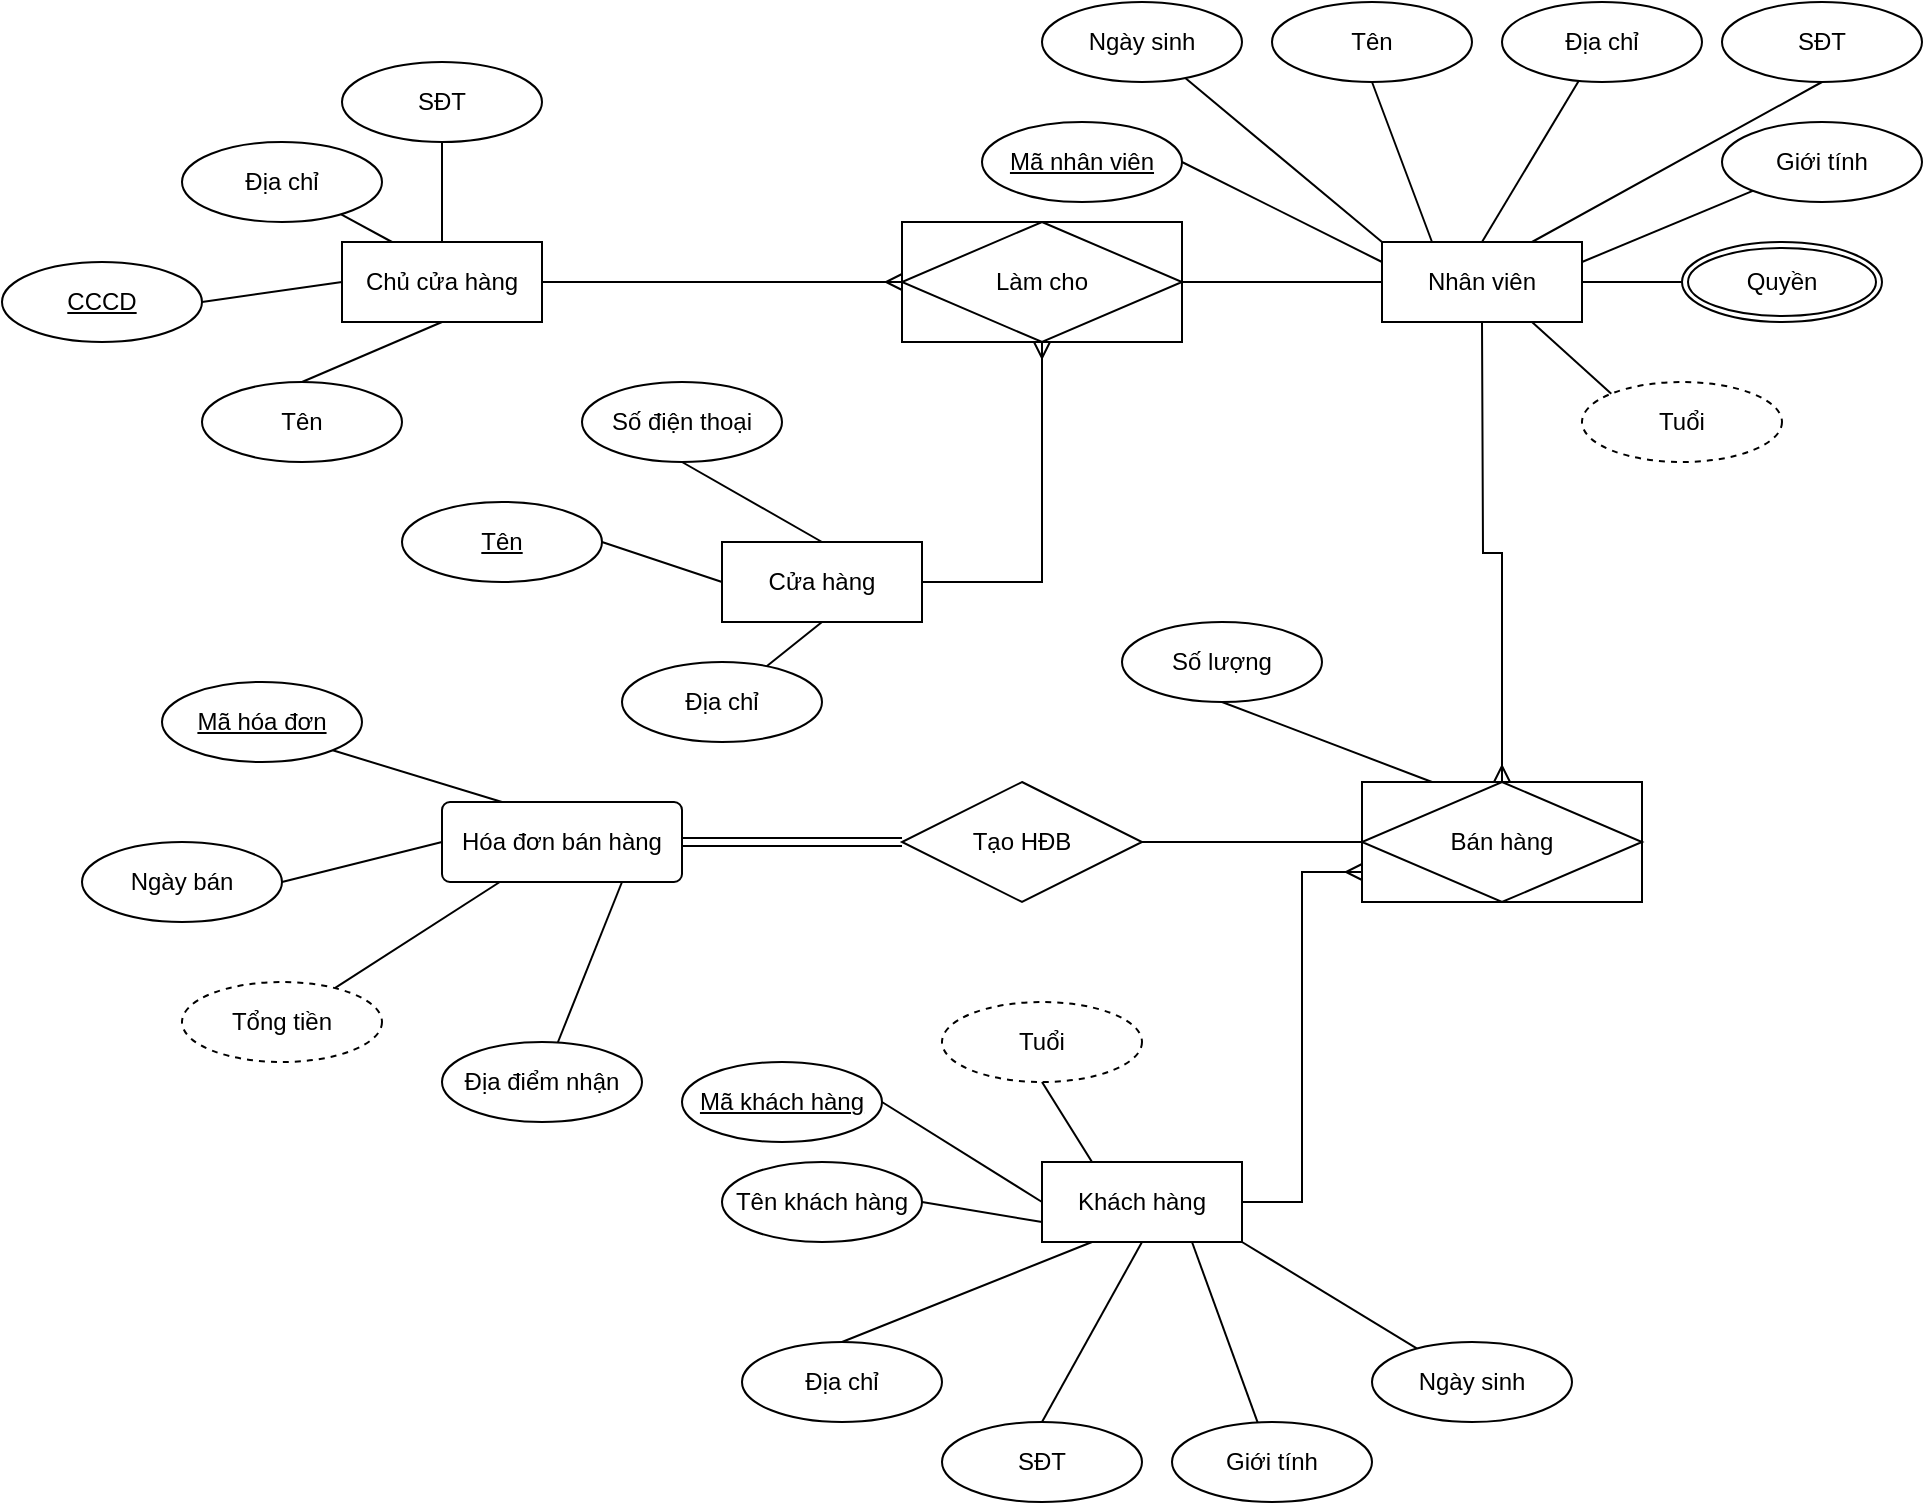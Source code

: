 <mxfile version="20.5.3" type="github">
  <diagram id="R2lEEEUBdFMjLlhIrx00" name="Page-1">
    <mxGraphModel dx="1632" dy="1568" grid="1" gridSize="10" guides="1" tooltips="1" connect="1" arrows="1" fold="1" page="1" pageScale="1" pageWidth="850" pageHeight="1100" math="0" shadow="0" extFonts="Permanent Marker^https://fonts.googleapis.com/css?family=Permanent+Marker">
      <root>
        <mxCell id="0" />
        <mxCell id="1" parent="0" />
        <mxCell id="MtX7xaCDXaW55iBjpOm6-78" value="Hóa đơn bán hàng" style="rounded=1;arcSize=10;whiteSpace=wrap;html=1;align=center;shadow=0;" parent="1" vertex="1">
          <mxGeometry x="10" y="360" width="120" height="40" as="geometry" />
        </mxCell>
        <mxCell id="MtX7xaCDXaW55iBjpOm6-1" value="Bán hàng" style="shape=associativeEntity;whiteSpace=wrap;html=1;align=center;" parent="1" vertex="1">
          <mxGeometry x="470" y="350" width="140" height="60" as="geometry" />
        </mxCell>
        <mxCell id="MtX7xaCDXaW55iBjpOm6-67" value="Tạo HĐB" style="shape=rhombus;perimeter=rhombusPerimeter;whiteSpace=wrap;html=1;align=center;" parent="1" vertex="1">
          <mxGeometry x="240" y="350" width="120" height="60" as="geometry" />
        </mxCell>
        <mxCell id="MtX7xaCDXaW55iBjpOm6-68" value="" style="shape=link;html=1;rounded=0;exitX=0;exitY=0.5;exitDx=0;exitDy=0;entryX=1;entryY=0.5;entryDx=0;entryDy=0;" parent="1" source="MtX7xaCDXaW55iBjpOm6-67" edge="1" target="MtX7xaCDXaW55iBjpOm6-78">
          <mxGeometry relative="1" as="geometry">
            <mxPoint x="250" y="180" as="sourcePoint" />
            <mxPoint x="150" y="250" as="targetPoint" />
          </mxGeometry>
        </mxCell>
        <mxCell id="MtX7xaCDXaW55iBjpOm6-70" value="" style="endArrow=none;html=1;rounded=0;exitX=1;exitY=0.5;exitDx=0;exitDy=0;entryX=0;entryY=0.5;entryDx=0;entryDy=0;" parent="1" source="MtX7xaCDXaW55iBjpOm6-67" target="MtX7xaCDXaW55iBjpOm6-1" edge="1">
          <mxGeometry width="50" height="50" relative="1" as="geometry">
            <mxPoint x="400" y="270" as="sourcePoint" />
            <mxPoint x="450" y="220" as="targetPoint" />
          </mxGeometry>
        </mxCell>
        <mxCell id="MtX7xaCDXaW55iBjpOm6-81" value="" style="endArrow=none;html=1;rounded=0;exitX=0.75;exitY=1;exitDx=0;exitDy=0;" parent="1" source="MtX7xaCDXaW55iBjpOm6-78" target="MtX7xaCDXaW55iBjpOm6-82" edge="1">
          <mxGeometry relative="1" as="geometry">
            <mxPoint x="280" y="280" as="sourcePoint" />
            <mxPoint x="440" y="280" as="targetPoint" />
          </mxGeometry>
        </mxCell>
        <mxCell id="MtX7xaCDXaW55iBjpOm6-82" value="Địa điểm nhận" style="ellipse;whiteSpace=wrap;html=1;align=center;shadow=0;" parent="1" vertex="1">
          <mxGeometry x="10" y="480" width="100" height="40" as="geometry" />
        </mxCell>
        <mxCell id="MtX7xaCDXaW55iBjpOm6-83" value="" style="endArrow=none;html=1;rounded=0;" parent="1" source="MtX7xaCDXaW55iBjpOm6-78" target="MtX7xaCDXaW55iBjpOm6-84" edge="1">
          <mxGeometry relative="1" as="geometry">
            <mxPoint x="-100" y="320" as="sourcePoint" />
            <mxPoint x="60" y="320" as="targetPoint" />
          </mxGeometry>
        </mxCell>
        <mxCell id="MtX7xaCDXaW55iBjpOm6-84" value="Tổng tiền" style="ellipse;whiteSpace=wrap;html=1;align=center;dashed=1;shadow=0;" parent="1" vertex="1">
          <mxGeometry x="-120" y="450" width="100" height="40" as="geometry" />
        </mxCell>
        <mxCell id="MtX7xaCDXaW55iBjpOm6-87" value="Ngày bán" style="ellipse;whiteSpace=wrap;html=1;align=center;shadow=0;" parent="1" vertex="1">
          <mxGeometry x="-170" y="380" width="100" height="40" as="geometry" />
        </mxCell>
        <mxCell id="MtX7xaCDXaW55iBjpOm6-88" value="" style="endArrow=none;html=1;rounded=0;exitX=1;exitY=0.5;exitDx=0;exitDy=0;entryX=0;entryY=0.5;entryDx=0;entryDy=0;" parent="1" source="MtX7xaCDXaW55iBjpOm6-87" target="MtX7xaCDXaW55iBjpOm6-78" edge="1">
          <mxGeometry relative="1" as="geometry">
            <mxPoint x="-130" y="240" as="sourcePoint" />
            <mxPoint x="30" y="240" as="targetPoint" />
          </mxGeometry>
        </mxCell>
        <mxCell id="MtX7xaCDXaW55iBjpOm6-89" value="Mã hóa đơn" style="ellipse;whiteSpace=wrap;html=1;align=center;fontStyle=4;shadow=0;" parent="1" vertex="1">
          <mxGeometry x="-130" y="300" width="100" height="40" as="geometry" />
        </mxCell>
        <mxCell id="MtX7xaCDXaW55iBjpOm6-90" value="" style="endArrow=none;html=1;rounded=0;entryX=0.25;entryY=0;entryDx=0;entryDy=0;exitX=1;exitY=1;exitDx=0;exitDy=0;" parent="1" source="MtX7xaCDXaW55iBjpOm6-89" target="MtX7xaCDXaW55iBjpOm6-78" edge="1">
          <mxGeometry relative="1" as="geometry">
            <mxPoint x="-50" y="199.5" as="sourcePoint" />
            <mxPoint x="110" y="199.5" as="targetPoint" />
          </mxGeometry>
        </mxCell>
        <mxCell id="MtX7xaCDXaW55iBjpOm6-94" value="" style="edgeStyle=entityRelationEdgeStyle;fontSize=12;html=1;endArrow=ERmany;rounded=0;strokeColor=default;entryX=0;entryY=0.75;entryDx=0;entryDy=0;exitX=1;exitY=0.5;exitDx=0;exitDy=0;" parent="1" source="MtX7xaCDXaW55iBjpOm6-95" target="MtX7xaCDXaW55iBjpOm6-1" edge="1">
          <mxGeometry width="100" height="100" relative="1" as="geometry">
            <mxPoint x="420" y="490" as="sourcePoint" />
            <mxPoint x="500" y="370" as="targetPoint" />
          </mxGeometry>
        </mxCell>
        <mxCell id="MtX7xaCDXaW55iBjpOm6-95" value="Khách hàng" style="whiteSpace=wrap;html=1;align=center;shadow=0;" parent="1" vertex="1">
          <mxGeometry x="310" y="540" width="100" height="40" as="geometry" />
        </mxCell>
        <mxCell id="MtX7xaCDXaW55iBjpOm6-96" value="" style="endArrow=none;html=1;rounded=0;strokeColor=default;entryX=0.25;entryY=0;entryDx=0;entryDy=0;exitX=0.5;exitY=1;exitDx=0;exitDy=0;" parent="1" source="MtX7xaCDXaW55iBjpOm6-97" target="MtX7xaCDXaW55iBjpOm6-1" edge="1">
          <mxGeometry relative="1" as="geometry">
            <mxPoint x="400" y="170" as="sourcePoint" />
            <mxPoint x="480" y="140" as="targetPoint" />
          </mxGeometry>
        </mxCell>
        <mxCell id="MtX7xaCDXaW55iBjpOm6-97" value="Số lượng" style="ellipse;whiteSpace=wrap;html=1;align=center;shadow=0;" parent="1" vertex="1">
          <mxGeometry x="350" y="270" width="100" height="40" as="geometry" />
        </mxCell>
        <mxCell id="MtX7xaCDXaW55iBjpOm6-98" value="Tuổi" style="ellipse;whiteSpace=wrap;html=1;align=center;dashed=1;shadow=0;" parent="1" vertex="1">
          <mxGeometry x="260" y="460" width="100" height="40" as="geometry" />
        </mxCell>
        <mxCell id="MtX7xaCDXaW55iBjpOm6-99" value="" style="endArrow=none;html=1;rounded=0;strokeColor=default;exitX=0.5;exitY=1;exitDx=0;exitDy=0;entryX=0.25;entryY=0;entryDx=0;entryDy=0;" parent="1" source="MtX7xaCDXaW55iBjpOm6-98" target="MtX7xaCDXaW55iBjpOm6-95" edge="1">
          <mxGeometry relative="1" as="geometry">
            <mxPoint x="120" y="550" as="sourcePoint" />
            <mxPoint x="280" y="550" as="targetPoint" />
          </mxGeometry>
        </mxCell>
        <mxCell id="MtX7xaCDXaW55iBjpOm6-100" value="Mã khách hàng" style="ellipse;whiteSpace=wrap;html=1;align=center;fontStyle=4;shadow=0;" parent="1" vertex="1">
          <mxGeometry x="130" y="490" width="100" height="40" as="geometry" />
        </mxCell>
        <mxCell id="MtX7xaCDXaW55iBjpOm6-101" value="" style="endArrow=none;html=1;rounded=0;strokeColor=default;exitX=1;exitY=0.5;exitDx=0;exitDy=0;entryX=0;entryY=0.5;entryDx=0;entryDy=0;" parent="1" source="MtX7xaCDXaW55iBjpOm6-100" target="MtX7xaCDXaW55iBjpOm6-95" edge="1">
          <mxGeometry relative="1" as="geometry">
            <mxPoint x="210" y="560" as="sourcePoint" />
            <mxPoint x="310" y="490" as="targetPoint" />
          </mxGeometry>
        </mxCell>
        <mxCell id="MtX7xaCDXaW55iBjpOm6-103" value="Tên khách hàng" style="ellipse;whiteSpace=wrap;html=1;align=center;shadow=0;" parent="1" vertex="1">
          <mxGeometry x="150" y="540" width="100" height="40" as="geometry" />
        </mxCell>
        <mxCell id="MtX7xaCDXaW55iBjpOm6-104" value="" style="endArrow=none;html=1;rounded=0;strokeColor=default;exitX=1;exitY=0.5;exitDx=0;exitDy=0;entryX=0;entryY=0.75;entryDx=0;entryDy=0;" parent="1" source="MtX7xaCDXaW55iBjpOm6-103" target="MtX7xaCDXaW55iBjpOm6-95" edge="1">
          <mxGeometry relative="1" as="geometry">
            <mxPoint x="260" y="529.38" as="sourcePoint" />
            <mxPoint x="410" y="529" as="targetPoint" />
          </mxGeometry>
        </mxCell>
        <mxCell id="MtX7xaCDXaW55iBjpOm6-105" value="Địa chỉ" style="ellipse;whiteSpace=wrap;html=1;align=center;shadow=0;" parent="1" vertex="1">
          <mxGeometry x="160" y="630" width="100" height="40" as="geometry" />
        </mxCell>
        <mxCell id="MtX7xaCDXaW55iBjpOm6-106" value="" style="endArrow=none;html=1;rounded=0;strokeColor=default;exitX=0.5;exitY=0;exitDx=0;exitDy=0;entryX=0.25;entryY=1;entryDx=0;entryDy=0;" parent="1" source="MtX7xaCDXaW55iBjpOm6-105" target="MtX7xaCDXaW55iBjpOm6-95" edge="1">
          <mxGeometry relative="1" as="geometry">
            <mxPoint x="20" y="390" as="sourcePoint" />
            <mxPoint x="180" y="390" as="targetPoint" />
          </mxGeometry>
        </mxCell>
        <mxCell id="MtX7xaCDXaW55iBjpOm6-107" value="" style="endArrow=none;html=1;rounded=0;strokeColor=default;exitX=0.5;exitY=0;exitDx=0;exitDy=0;entryX=0.5;entryY=1;entryDx=0;entryDy=0;" parent="1" source="MtX7xaCDXaW55iBjpOm6-109" target="MtX7xaCDXaW55iBjpOm6-95" edge="1">
          <mxGeometry relative="1" as="geometry">
            <mxPoint x="20" y="390" as="sourcePoint" />
            <mxPoint x="180" y="390" as="targetPoint" />
          </mxGeometry>
        </mxCell>
        <mxCell id="MtX7xaCDXaW55iBjpOm6-109" value="SĐT" style="ellipse;whiteSpace=wrap;html=1;align=center;shadow=0;" parent="1" vertex="1">
          <mxGeometry x="260" y="670" width="100" height="40" as="geometry" />
        </mxCell>
        <mxCell id="MtX7xaCDXaW55iBjpOm6-113" value="" style="endArrow=none;html=1;rounded=0;strokeColor=default;exitX=0.75;exitY=1;exitDx=0;exitDy=0;" parent="1" source="MtX7xaCDXaW55iBjpOm6-95" target="MtX7xaCDXaW55iBjpOm6-114" edge="1">
          <mxGeometry relative="1" as="geometry">
            <mxPoint x="20" y="390" as="sourcePoint" />
            <mxPoint x="480" y="550" as="targetPoint" />
          </mxGeometry>
        </mxCell>
        <mxCell id="MtX7xaCDXaW55iBjpOm6-114" value="Giới tính" style="ellipse;whiteSpace=wrap;html=1;align=center;shadow=0;" parent="1" vertex="1">
          <mxGeometry x="375" y="670" width="100" height="40" as="geometry" />
        </mxCell>
        <mxCell id="MtX7xaCDXaW55iBjpOm6-115" value="" style="endArrow=none;html=1;rounded=0;strokeColor=default;exitX=1;exitY=1;exitDx=0;exitDy=0;" parent="1" source="MtX7xaCDXaW55iBjpOm6-95" target="MtX7xaCDXaW55iBjpOm6-116" edge="1">
          <mxGeometry relative="1" as="geometry">
            <mxPoint x="20" y="390" as="sourcePoint" />
            <mxPoint x="570" y="550" as="targetPoint" />
          </mxGeometry>
        </mxCell>
        <mxCell id="MtX7xaCDXaW55iBjpOm6-116" value="Ngày sinh" style="ellipse;whiteSpace=wrap;html=1;align=center;shadow=0;direction=west;" parent="1" vertex="1">
          <mxGeometry x="475" y="630" width="100" height="40" as="geometry" />
        </mxCell>
        <mxCell id="a2MiJJkGT9Ku3auaw1OA-1" value="" style="edgeStyle=orthogonalEdgeStyle;fontSize=12;html=1;endArrow=ERmany;rounded=0;elbow=vertical;entryX=0.5;entryY=0;entryDx=0;entryDy=0;" edge="1" parent="1" target="MtX7xaCDXaW55iBjpOm6-1">
          <mxGeometry width="100" height="100" relative="1" as="geometry">
            <mxPoint x="530" y="120" as="sourcePoint" />
            <mxPoint x="530" y="220" as="targetPoint" />
          </mxGeometry>
        </mxCell>
        <mxCell id="a2MiJJkGT9Ku3auaw1OA-3" value="Nhân viên" style="whiteSpace=wrap;html=1;align=center;" vertex="1" parent="1">
          <mxGeometry x="480" y="80" width="100" height="40" as="geometry" />
        </mxCell>
        <mxCell id="a2MiJJkGT9Ku3auaw1OA-4" value="Tuổi" style="ellipse;whiteSpace=wrap;html=1;align=center;dashed=1;" vertex="1" parent="1">
          <mxGeometry x="580" y="150" width="100" height="40" as="geometry" />
        </mxCell>
        <mxCell id="a2MiJJkGT9Ku3auaw1OA-7" value="Quyền" style="ellipse;shape=doubleEllipse;margin=3;whiteSpace=wrap;html=1;align=center;" vertex="1" parent="1">
          <mxGeometry x="630" y="80" width="100" height="40" as="geometry" />
        </mxCell>
        <mxCell id="a2MiJJkGT9Ku3auaw1OA-10" value="" style="endArrow=none;html=1;rounded=0;elbow=vertical;exitX=0.75;exitY=1;exitDx=0;exitDy=0;entryX=0;entryY=0;entryDx=0;entryDy=0;" edge="1" parent="1" source="a2MiJJkGT9Ku3auaw1OA-3" target="a2MiJJkGT9Ku3auaw1OA-4">
          <mxGeometry relative="1" as="geometry">
            <mxPoint x="490" y="250" as="sourcePoint" />
            <mxPoint x="650" y="250" as="targetPoint" />
          </mxGeometry>
        </mxCell>
        <mxCell id="a2MiJJkGT9Ku3auaw1OA-11" value="" style="endArrow=none;html=1;rounded=0;elbow=vertical;exitX=1;exitY=0.5;exitDx=0;exitDy=0;" edge="1" parent="1" source="a2MiJJkGT9Ku3auaw1OA-3" target="a2MiJJkGT9Ku3auaw1OA-7">
          <mxGeometry relative="1" as="geometry">
            <mxPoint x="490" y="250" as="sourcePoint" />
            <mxPoint x="650" y="250" as="targetPoint" />
          </mxGeometry>
        </mxCell>
        <mxCell id="a2MiJJkGT9Ku3auaw1OA-12" value="" style="endArrow=none;html=1;rounded=0;elbow=vertical;exitX=1;exitY=0.25;exitDx=0;exitDy=0;" edge="1" parent="1" source="a2MiJJkGT9Ku3auaw1OA-3" target="a2MiJJkGT9Ku3auaw1OA-13">
          <mxGeometry relative="1" as="geometry">
            <mxPoint x="490" y="250" as="sourcePoint" />
            <mxPoint x="640" y="70" as="targetPoint" />
          </mxGeometry>
        </mxCell>
        <mxCell id="a2MiJJkGT9Ku3auaw1OA-13" value="Giới tính" style="ellipse;whiteSpace=wrap;html=1;align=center;" vertex="1" parent="1">
          <mxGeometry x="650" y="20" width="100" height="40" as="geometry" />
        </mxCell>
        <mxCell id="a2MiJJkGT9Ku3auaw1OA-14" value="SĐT" style="ellipse;whiteSpace=wrap;html=1;align=center;" vertex="1" parent="1">
          <mxGeometry x="650" y="-40" width="100" height="40" as="geometry" />
        </mxCell>
        <mxCell id="a2MiJJkGT9Ku3auaw1OA-15" value="" style="endArrow=none;html=1;rounded=0;elbow=vertical;exitX=0.75;exitY=0;exitDx=0;exitDy=0;entryX=0.5;entryY=1;entryDx=0;entryDy=0;" edge="1" parent="1" source="a2MiJJkGT9Ku3auaw1OA-3" target="a2MiJJkGT9Ku3auaw1OA-14">
          <mxGeometry relative="1" as="geometry">
            <mxPoint x="490" y="250" as="sourcePoint" />
            <mxPoint x="650" y="250" as="targetPoint" />
          </mxGeometry>
        </mxCell>
        <mxCell id="a2MiJJkGT9Ku3auaw1OA-17" value="" style="endArrow=none;html=1;rounded=0;elbow=vertical;exitX=0.5;exitY=0;exitDx=0;exitDy=0;" edge="1" parent="1" source="a2MiJJkGT9Ku3auaw1OA-3" target="a2MiJJkGT9Ku3auaw1OA-18">
          <mxGeometry relative="1" as="geometry">
            <mxPoint x="490" y="250" as="sourcePoint" />
            <mxPoint x="460" y="50" as="targetPoint" />
          </mxGeometry>
        </mxCell>
        <mxCell id="a2MiJJkGT9Ku3auaw1OA-18" value="Địa chỉ" style="ellipse;whiteSpace=wrap;html=1;align=center;" vertex="1" parent="1">
          <mxGeometry x="540" y="-40" width="100" height="40" as="geometry" />
        </mxCell>
        <mxCell id="a2MiJJkGT9Ku3auaw1OA-20" value="Tên" style="ellipse;whiteSpace=wrap;html=1;align=center;" vertex="1" parent="1">
          <mxGeometry x="425" y="-40" width="100" height="40" as="geometry" />
        </mxCell>
        <mxCell id="a2MiJJkGT9Ku3auaw1OA-21" value="" style="endArrow=none;html=1;rounded=0;elbow=vertical;exitX=0.5;exitY=1;exitDx=0;exitDy=0;entryX=0.25;entryY=0;entryDx=0;entryDy=0;" edge="1" parent="1" source="a2MiJJkGT9Ku3auaw1OA-20" target="a2MiJJkGT9Ku3auaw1OA-3">
          <mxGeometry relative="1" as="geometry">
            <mxPoint x="490" y="250" as="sourcePoint" />
            <mxPoint x="650" y="250" as="targetPoint" />
          </mxGeometry>
        </mxCell>
        <mxCell id="a2MiJJkGT9Ku3auaw1OA-23" value="" style="endArrow=none;html=1;rounded=0;elbow=vertical;exitX=0;exitY=0;exitDx=0;exitDy=0;" edge="1" parent="1" source="a2MiJJkGT9Ku3auaw1OA-3" target="a2MiJJkGT9Ku3auaw1OA-24">
          <mxGeometry relative="1" as="geometry">
            <mxPoint x="490" y="250" as="sourcePoint" />
            <mxPoint x="410" y="120" as="targetPoint" />
          </mxGeometry>
        </mxCell>
        <mxCell id="a2MiJJkGT9Ku3auaw1OA-24" value="Ngày sinh" style="ellipse;whiteSpace=wrap;html=1;align=center;" vertex="1" parent="1">
          <mxGeometry x="310" y="-40" width="100" height="40" as="geometry" />
        </mxCell>
        <mxCell id="a2MiJJkGT9Ku3auaw1OA-26" value="" style="endArrow=none;html=1;rounded=0;elbow=vertical;exitX=0;exitY=0.25;exitDx=0;exitDy=0;entryX=1;entryY=0.5;entryDx=0;entryDy=0;" edge="1" parent="1" source="a2MiJJkGT9Ku3auaw1OA-3" target="a2MiJJkGT9Ku3auaw1OA-30">
          <mxGeometry relative="1" as="geometry">
            <mxPoint x="310" y="250" as="sourcePoint" />
            <mxPoint x="382.76" y="149.634" as="targetPoint" />
          </mxGeometry>
        </mxCell>
        <mxCell id="a2MiJJkGT9Ku3auaw1OA-30" value="Mã nhân viên" style="ellipse;whiteSpace=wrap;html=1;align=center;fontStyle=4;" vertex="1" parent="1">
          <mxGeometry x="280" y="20" width="100" height="40" as="geometry" />
        </mxCell>
        <mxCell id="a2MiJJkGT9Ku3auaw1OA-34" value="Làm cho" style="shape=associativeEntity;whiteSpace=wrap;html=1;align=center;" vertex="1" parent="1">
          <mxGeometry x="240" y="70" width="140" height="60" as="geometry" />
        </mxCell>
        <mxCell id="a2MiJJkGT9Ku3auaw1OA-35" value="" style="endArrow=none;html=1;rounded=0;elbow=vertical;exitX=1;exitY=0.5;exitDx=0;exitDy=0;entryX=0;entryY=0.5;entryDx=0;entryDy=0;" edge="1" parent="1" source="a2MiJJkGT9Ku3auaw1OA-34" target="a2MiJJkGT9Ku3auaw1OA-3">
          <mxGeometry relative="1" as="geometry">
            <mxPoint x="310" y="90" as="sourcePoint" />
            <mxPoint x="470" y="90" as="targetPoint" />
          </mxGeometry>
        </mxCell>
        <mxCell id="a2MiJJkGT9Ku3auaw1OA-39" value="" style="edgeStyle=orthogonalEdgeStyle;fontSize=12;html=1;endArrow=ERmany;rounded=0;elbow=vertical;entryX=0.5;entryY=1;entryDx=0;entryDy=0;exitX=1;exitY=0.5;exitDx=0;exitDy=0;" edge="1" parent="1" source="a2MiJJkGT9Ku3auaw1OA-40" target="a2MiJJkGT9Ku3auaw1OA-34">
          <mxGeometry width="100" height="100" relative="1" as="geometry">
            <mxPoint x="190" y="190" as="sourcePoint" />
            <mxPoint x="140" y="150" as="targetPoint" />
          </mxGeometry>
        </mxCell>
        <mxCell id="a2MiJJkGT9Ku3auaw1OA-40" value="Cửa hàng" style="whiteSpace=wrap;html=1;align=center;" vertex="1" parent="1">
          <mxGeometry x="150" y="230" width="100" height="40" as="geometry" />
        </mxCell>
        <mxCell id="a2MiJJkGT9Ku3auaw1OA-41" value="Số điện thoại" style="ellipse;whiteSpace=wrap;html=1;align=center;" vertex="1" parent="1">
          <mxGeometry x="80" y="150" width="100" height="40" as="geometry" />
        </mxCell>
        <mxCell id="a2MiJJkGT9Ku3auaw1OA-42" value="Tên" style="ellipse;whiteSpace=wrap;html=1;align=center;fontStyle=4;" vertex="1" parent="1">
          <mxGeometry x="-10" y="210" width="100" height="40" as="geometry" />
        </mxCell>
        <mxCell id="a2MiJJkGT9Ku3auaw1OA-43" value="" style="endArrow=none;html=1;rounded=0;elbow=vertical;exitX=0.5;exitY=1;exitDx=0;exitDy=0;entryX=0.5;entryY=0;entryDx=0;entryDy=0;" edge="1" parent="1" source="a2MiJJkGT9Ku3auaw1OA-41" target="a2MiJJkGT9Ku3auaw1OA-40">
          <mxGeometry relative="1" as="geometry">
            <mxPoint x="10" y="200" as="sourcePoint" />
            <mxPoint x="170" y="200" as="targetPoint" />
          </mxGeometry>
        </mxCell>
        <mxCell id="a2MiJJkGT9Ku3auaw1OA-44" value="" style="endArrow=none;html=1;rounded=0;elbow=vertical;exitX=1;exitY=0.5;exitDx=0;exitDy=0;entryX=0;entryY=0.5;entryDx=0;entryDy=0;" edge="1" parent="1" source="a2MiJJkGT9Ku3auaw1OA-42" target="a2MiJJkGT9Ku3auaw1OA-40">
          <mxGeometry relative="1" as="geometry">
            <mxPoint x="10" y="200" as="sourcePoint" />
            <mxPoint x="170" y="200" as="targetPoint" />
          </mxGeometry>
        </mxCell>
        <mxCell id="a2MiJJkGT9Ku3auaw1OA-45" value="" style="endArrow=none;html=1;rounded=0;elbow=vertical;exitX=0.5;exitY=1;exitDx=0;exitDy=0;" edge="1" parent="1" source="a2MiJJkGT9Ku3auaw1OA-40" target="a2MiJJkGT9Ku3auaw1OA-46">
          <mxGeometry relative="1" as="geometry">
            <mxPoint x="10" y="200" as="sourcePoint" />
            <mxPoint x="160" y="300" as="targetPoint" />
          </mxGeometry>
        </mxCell>
        <mxCell id="a2MiJJkGT9Ku3auaw1OA-46" value="Địa chỉ" style="ellipse;whiteSpace=wrap;html=1;align=center;" vertex="1" parent="1">
          <mxGeometry x="100" y="290" width="100" height="40" as="geometry" />
        </mxCell>
        <mxCell id="a2MiJJkGT9Ku3auaw1OA-47" value="" style="edgeStyle=entityRelationEdgeStyle;fontSize=12;html=1;endArrow=ERmany;rounded=0;elbow=vertical;entryX=0;entryY=0.5;entryDx=0;entryDy=0;exitX=1;exitY=0.5;exitDx=0;exitDy=0;" edge="1" parent="1" source="a2MiJJkGT9Ku3auaw1OA-48" target="a2MiJJkGT9Ku3auaw1OA-34">
          <mxGeometry width="100" height="100" relative="1" as="geometry">
            <mxPoint x="70" y="100" as="sourcePoint" />
            <mxPoint x="140" y="150" as="targetPoint" />
          </mxGeometry>
        </mxCell>
        <mxCell id="a2MiJJkGT9Ku3auaw1OA-48" value="Chủ cửa hàng" style="whiteSpace=wrap;html=1;align=center;" vertex="1" parent="1">
          <mxGeometry x="-40" y="80" width="100" height="40" as="geometry" />
        </mxCell>
        <mxCell id="a2MiJJkGT9Ku3auaw1OA-50" value="Tên" style="ellipse;whiteSpace=wrap;html=1;align=center;" vertex="1" parent="1">
          <mxGeometry x="-110" y="150" width="100" height="40" as="geometry" />
        </mxCell>
        <mxCell id="a2MiJJkGT9Ku3auaw1OA-53" value="" style="endArrow=none;html=1;rounded=0;elbow=vertical;exitX=0.5;exitY=0;exitDx=0;exitDy=0;entryX=0.5;entryY=1;entryDx=0;entryDy=0;" edge="1" parent="1" source="a2MiJJkGT9Ku3auaw1OA-50" target="a2MiJJkGT9Ku3auaw1OA-48">
          <mxGeometry relative="1" as="geometry">
            <mxPoint x="10" y="200" as="sourcePoint" />
            <mxPoint x="170" y="200" as="targetPoint" />
          </mxGeometry>
        </mxCell>
        <mxCell id="a2MiJJkGT9Ku3auaw1OA-54" value="SĐT" style="ellipse;whiteSpace=wrap;html=1;align=center;" vertex="1" parent="1">
          <mxGeometry x="-40" y="-10" width="100" height="40" as="geometry" />
        </mxCell>
        <mxCell id="a2MiJJkGT9Ku3auaw1OA-55" value="" style="endArrow=none;html=1;rounded=0;elbow=vertical;exitX=0.5;exitY=1;exitDx=0;exitDy=0;entryX=0.5;entryY=0;entryDx=0;entryDy=0;" edge="1" parent="1" source="a2MiJJkGT9Ku3auaw1OA-54" target="a2MiJJkGT9Ku3auaw1OA-48">
          <mxGeometry relative="1" as="geometry">
            <mxPoint x="10" y="200" as="sourcePoint" />
            <mxPoint x="170" y="200" as="targetPoint" />
          </mxGeometry>
        </mxCell>
        <mxCell id="a2MiJJkGT9Ku3auaw1OA-56" value="" style="endArrow=none;html=1;rounded=0;elbow=vertical;exitX=0.25;exitY=0;exitDx=0;exitDy=0;" edge="1" parent="1" source="a2MiJJkGT9Ku3auaw1OA-48" target="a2MiJJkGT9Ku3auaw1OA-57">
          <mxGeometry relative="1" as="geometry">
            <mxPoint x="10" y="200" as="sourcePoint" />
            <mxPoint x="-70" y="50" as="targetPoint" />
          </mxGeometry>
        </mxCell>
        <mxCell id="a2MiJJkGT9Ku3auaw1OA-57" value="Địa chỉ" style="ellipse;whiteSpace=wrap;html=1;align=center;" vertex="1" parent="1">
          <mxGeometry x="-120" y="30" width="100" height="40" as="geometry" />
        </mxCell>
        <mxCell id="a2MiJJkGT9Ku3auaw1OA-58" value="" style="endArrow=none;html=1;rounded=0;elbow=vertical;exitX=0;exitY=0.5;exitDx=0;exitDy=0;entryX=1;entryY=0.5;entryDx=0;entryDy=0;" edge="1" parent="1" source="a2MiJJkGT9Ku3auaw1OA-48" target="a2MiJJkGT9Ku3auaw1OA-60">
          <mxGeometry relative="1" as="geometry">
            <mxPoint x="10" y="200" as="sourcePoint" />
            <mxPoint x="-113.846" y="112.308" as="targetPoint" />
          </mxGeometry>
        </mxCell>
        <mxCell id="a2MiJJkGT9Ku3auaw1OA-60" value="CCCD" style="ellipse;whiteSpace=wrap;html=1;align=center;fontStyle=4;" vertex="1" parent="1">
          <mxGeometry x="-210" y="90" width="100" height="40" as="geometry" />
        </mxCell>
      </root>
    </mxGraphModel>
  </diagram>
</mxfile>
